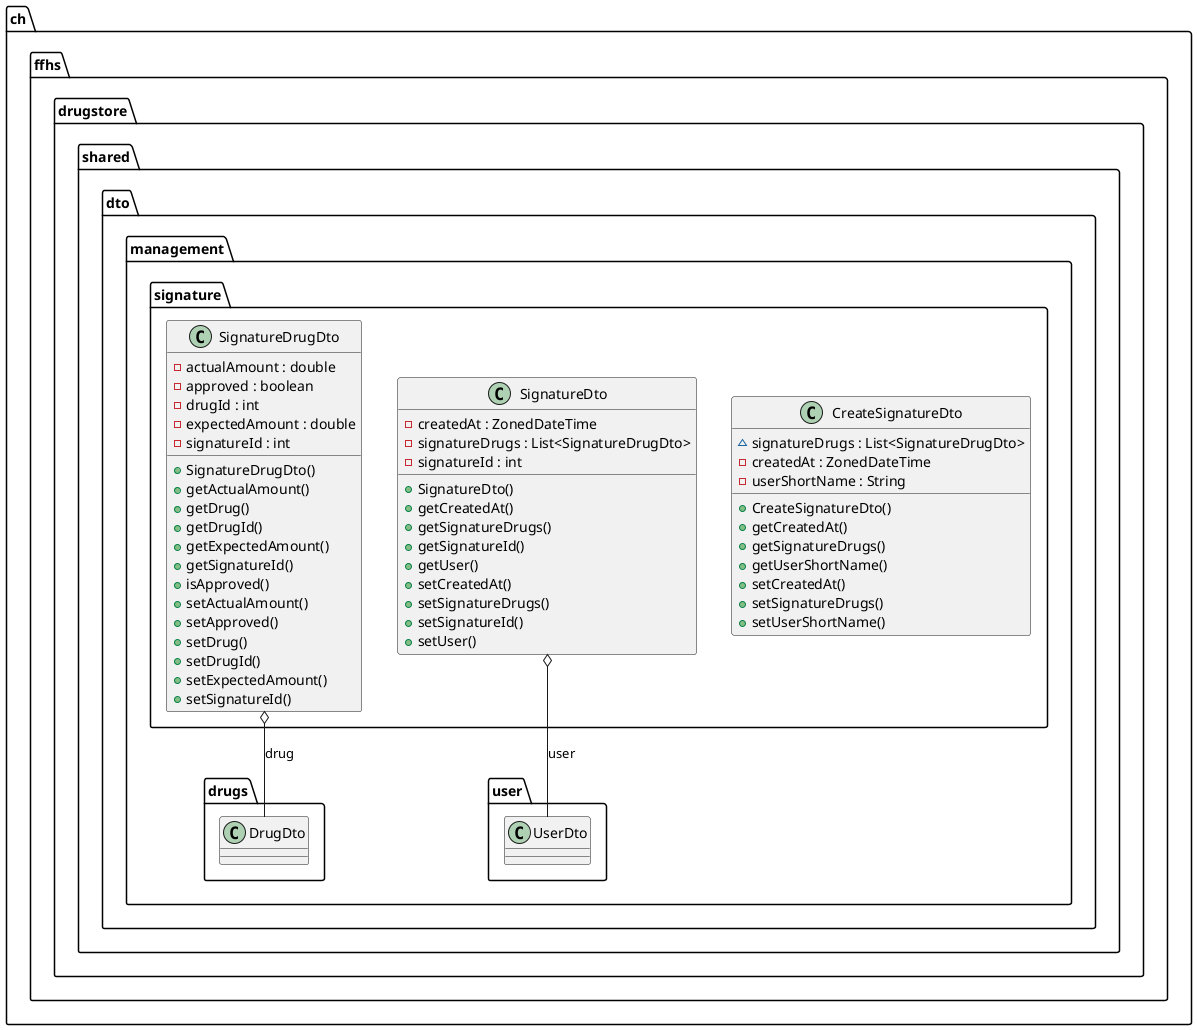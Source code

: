 @startuml

  namespace ch.ffhs.drugstore {
    namespace shared.dto.management.signature {
      class ch.ffhs.drugstore.shared.dto.management.signature.CreateSignatureDto {
          ~ signatureDrugs : List<SignatureDrugDto>
          - createdAt : ZonedDateTime
          - userShortName : String
          + CreateSignatureDto()
          + getCreatedAt()
          + getSignatureDrugs()
          + getUserShortName()
          + setCreatedAt()
          + setSignatureDrugs()
          + setUserShortName()
      }
    }
  }
  

  namespace ch.ffhs.drugstore {
    namespace shared.dto.management.signature {
      class ch.ffhs.drugstore.shared.dto.management.signature.SignatureDrugDto {
          - actualAmount : double
          - approved : boolean
          - drugId : int
          - expectedAmount : double
          - signatureId : int
          + SignatureDrugDto()
          + getActualAmount()
          + getDrug()
          + getDrugId()
          + getExpectedAmount()
          + getSignatureId()
          + isApproved()
          + setActualAmount()
          + setApproved()
          + setDrug()
          + setDrugId()
          + setExpectedAmount()
          + setSignatureId()
      }
    }
  }
  

  namespace ch.ffhs.drugstore {
    namespace shared.dto.management.signature {
      class ch.ffhs.drugstore.shared.dto.management.signature.SignatureDto {
          - createdAt : ZonedDateTime
          - signatureDrugs : List<SignatureDrugDto>
          - signatureId : int
          + SignatureDto()
          + getCreatedAt()
          + getSignatureDrugs()
          + getSignatureId()
          + getUser()
          + setCreatedAt()
          + setSignatureDrugs()
          + setSignatureId()
          + setUser()
      }
    }
  }
  

  ch.ffhs.drugstore.shared.dto.management.signature.SignatureDrugDto o-- ch.ffhs.drugstore.shared.dto.management.drugs.DrugDto : drug
  ch.ffhs.drugstore.shared.dto.management.signature.SignatureDto o-- ch.ffhs.drugstore.shared.dto.management.user.UserDto : user


@enduml

